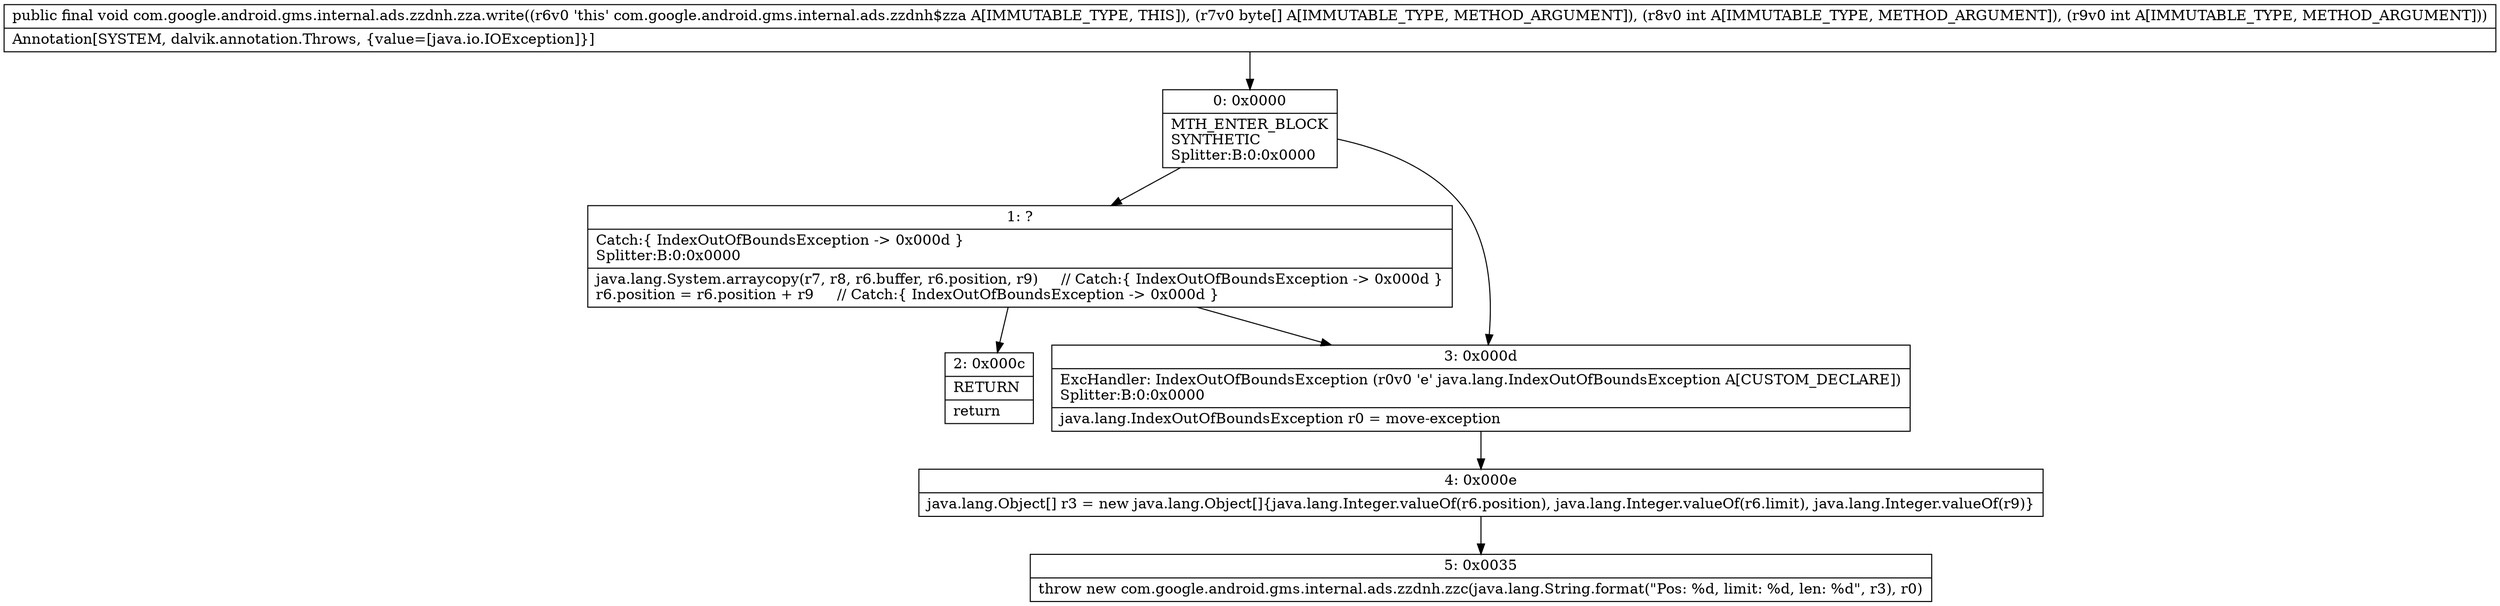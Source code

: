 digraph "CFG forcom.google.android.gms.internal.ads.zzdnh.zza.write([BII)V" {
Node_0 [shape=record,label="{0\:\ 0x0000|MTH_ENTER_BLOCK\lSYNTHETIC\lSplitter:B:0:0x0000\l}"];
Node_1 [shape=record,label="{1\:\ ?|Catch:\{ IndexOutOfBoundsException \-\> 0x000d \}\lSplitter:B:0:0x0000\l|java.lang.System.arraycopy(r7, r8, r6.buffer, r6.position, r9)     \/\/ Catch:\{ IndexOutOfBoundsException \-\> 0x000d \}\lr6.position = r6.position + r9     \/\/ Catch:\{ IndexOutOfBoundsException \-\> 0x000d \}\l}"];
Node_2 [shape=record,label="{2\:\ 0x000c|RETURN\l|return\l}"];
Node_3 [shape=record,label="{3\:\ 0x000d|ExcHandler: IndexOutOfBoundsException (r0v0 'e' java.lang.IndexOutOfBoundsException A[CUSTOM_DECLARE])\lSplitter:B:0:0x0000\l|java.lang.IndexOutOfBoundsException r0 = move\-exception\l}"];
Node_4 [shape=record,label="{4\:\ 0x000e|java.lang.Object[] r3 = new java.lang.Object[]\{java.lang.Integer.valueOf(r6.position), java.lang.Integer.valueOf(r6.limit), java.lang.Integer.valueOf(r9)\}\l}"];
Node_5 [shape=record,label="{5\:\ 0x0035|throw new com.google.android.gms.internal.ads.zzdnh.zzc(java.lang.String.format(\"Pos: %d, limit: %d, len: %d\", r3), r0)\l}"];
MethodNode[shape=record,label="{public final void com.google.android.gms.internal.ads.zzdnh.zza.write((r6v0 'this' com.google.android.gms.internal.ads.zzdnh$zza A[IMMUTABLE_TYPE, THIS]), (r7v0 byte[] A[IMMUTABLE_TYPE, METHOD_ARGUMENT]), (r8v0 int A[IMMUTABLE_TYPE, METHOD_ARGUMENT]), (r9v0 int A[IMMUTABLE_TYPE, METHOD_ARGUMENT]))  | Annotation[SYSTEM, dalvik.annotation.Throws, \{value=[java.io.IOException]\}]\l}"];
MethodNode -> Node_0;
Node_0 -> Node_1;
Node_0 -> Node_3;
Node_1 -> Node_2;
Node_1 -> Node_3;
Node_3 -> Node_4;
Node_4 -> Node_5;
}

